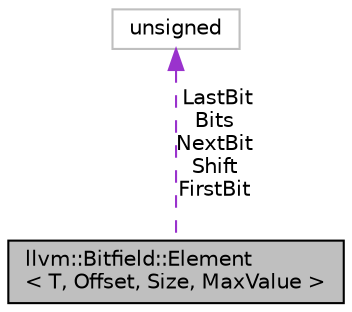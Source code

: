 digraph "llvm::Bitfield::Element&lt; T, Offset, Size, MaxValue &gt;"
{
 // LATEX_PDF_SIZE
  bgcolor="transparent";
  edge [fontname="Helvetica",fontsize="10",labelfontname="Helvetica",labelfontsize="10"];
  node [fontname="Helvetica",fontsize="10",shape=record];
  Node1 [label="llvm::Bitfield::Element\l\< T, Offset, Size, MaxValue \>",height=0.2,width=0.4,color="black", fillcolor="grey75", style="filled", fontcolor="black",tooltip="Describes an element of a Bitfield."];
  Node2 -> Node1 [dir="back",color="darkorchid3",fontsize="10",style="dashed",label=" LastBit\nBits\nNextBit\nShift\nFirstBit" ,fontname="Helvetica"];
  Node2 [label="unsigned",height=0.2,width=0.4,color="grey75",tooltip=" "];
}

